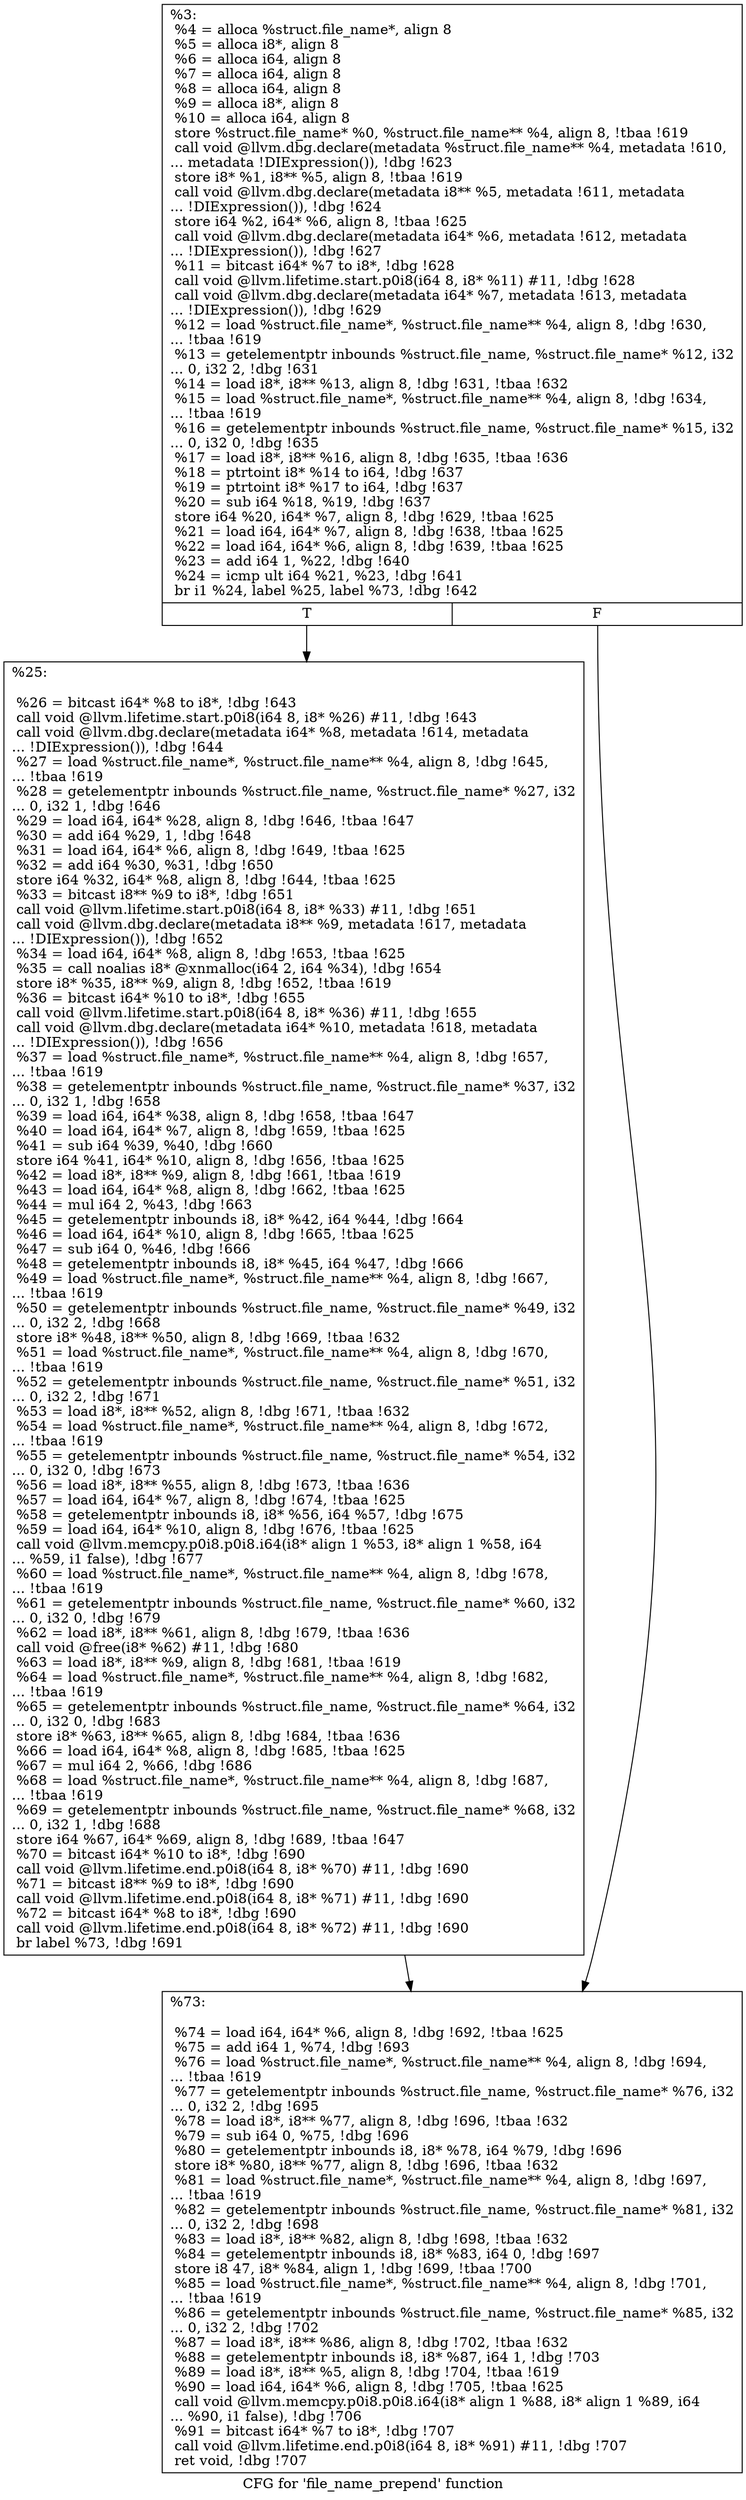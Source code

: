digraph "CFG for 'file_name_prepend' function" {
	label="CFG for 'file_name_prepend' function";

	Node0x16be6a0 [shape=record,label="{%3:\l  %4 = alloca %struct.file_name*, align 8\l  %5 = alloca i8*, align 8\l  %6 = alloca i64, align 8\l  %7 = alloca i64, align 8\l  %8 = alloca i64, align 8\l  %9 = alloca i8*, align 8\l  %10 = alloca i64, align 8\l  store %struct.file_name* %0, %struct.file_name** %4, align 8, !tbaa !619\l  call void @llvm.dbg.declare(metadata %struct.file_name** %4, metadata !610,\l... metadata !DIExpression()), !dbg !623\l  store i8* %1, i8** %5, align 8, !tbaa !619\l  call void @llvm.dbg.declare(metadata i8** %5, metadata !611, metadata\l... !DIExpression()), !dbg !624\l  store i64 %2, i64* %6, align 8, !tbaa !625\l  call void @llvm.dbg.declare(metadata i64* %6, metadata !612, metadata\l... !DIExpression()), !dbg !627\l  %11 = bitcast i64* %7 to i8*, !dbg !628\l  call void @llvm.lifetime.start.p0i8(i64 8, i8* %11) #11, !dbg !628\l  call void @llvm.dbg.declare(metadata i64* %7, metadata !613, metadata\l... !DIExpression()), !dbg !629\l  %12 = load %struct.file_name*, %struct.file_name** %4, align 8, !dbg !630,\l... !tbaa !619\l  %13 = getelementptr inbounds %struct.file_name, %struct.file_name* %12, i32\l... 0, i32 2, !dbg !631\l  %14 = load i8*, i8** %13, align 8, !dbg !631, !tbaa !632\l  %15 = load %struct.file_name*, %struct.file_name** %4, align 8, !dbg !634,\l... !tbaa !619\l  %16 = getelementptr inbounds %struct.file_name, %struct.file_name* %15, i32\l... 0, i32 0, !dbg !635\l  %17 = load i8*, i8** %16, align 8, !dbg !635, !tbaa !636\l  %18 = ptrtoint i8* %14 to i64, !dbg !637\l  %19 = ptrtoint i8* %17 to i64, !dbg !637\l  %20 = sub i64 %18, %19, !dbg !637\l  store i64 %20, i64* %7, align 8, !dbg !629, !tbaa !625\l  %21 = load i64, i64* %7, align 8, !dbg !638, !tbaa !625\l  %22 = load i64, i64* %6, align 8, !dbg !639, !tbaa !625\l  %23 = add i64 1, %22, !dbg !640\l  %24 = icmp ult i64 %21, %23, !dbg !641\l  br i1 %24, label %25, label %73, !dbg !642\l|{<s0>T|<s1>F}}"];
	Node0x16be6a0:s0 -> Node0x16a9710;
	Node0x16be6a0:s1 -> Node0x16a9760;
	Node0x16a9710 [shape=record,label="{%25:\l\l  %26 = bitcast i64* %8 to i8*, !dbg !643\l  call void @llvm.lifetime.start.p0i8(i64 8, i8* %26) #11, !dbg !643\l  call void @llvm.dbg.declare(metadata i64* %8, metadata !614, metadata\l... !DIExpression()), !dbg !644\l  %27 = load %struct.file_name*, %struct.file_name** %4, align 8, !dbg !645,\l... !tbaa !619\l  %28 = getelementptr inbounds %struct.file_name, %struct.file_name* %27, i32\l... 0, i32 1, !dbg !646\l  %29 = load i64, i64* %28, align 8, !dbg !646, !tbaa !647\l  %30 = add i64 %29, 1, !dbg !648\l  %31 = load i64, i64* %6, align 8, !dbg !649, !tbaa !625\l  %32 = add i64 %30, %31, !dbg !650\l  store i64 %32, i64* %8, align 8, !dbg !644, !tbaa !625\l  %33 = bitcast i8** %9 to i8*, !dbg !651\l  call void @llvm.lifetime.start.p0i8(i64 8, i8* %33) #11, !dbg !651\l  call void @llvm.dbg.declare(metadata i8** %9, metadata !617, metadata\l... !DIExpression()), !dbg !652\l  %34 = load i64, i64* %8, align 8, !dbg !653, !tbaa !625\l  %35 = call noalias i8* @xnmalloc(i64 2, i64 %34), !dbg !654\l  store i8* %35, i8** %9, align 8, !dbg !652, !tbaa !619\l  %36 = bitcast i64* %10 to i8*, !dbg !655\l  call void @llvm.lifetime.start.p0i8(i64 8, i8* %36) #11, !dbg !655\l  call void @llvm.dbg.declare(metadata i64* %10, metadata !618, metadata\l... !DIExpression()), !dbg !656\l  %37 = load %struct.file_name*, %struct.file_name** %4, align 8, !dbg !657,\l... !tbaa !619\l  %38 = getelementptr inbounds %struct.file_name, %struct.file_name* %37, i32\l... 0, i32 1, !dbg !658\l  %39 = load i64, i64* %38, align 8, !dbg !658, !tbaa !647\l  %40 = load i64, i64* %7, align 8, !dbg !659, !tbaa !625\l  %41 = sub i64 %39, %40, !dbg !660\l  store i64 %41, i64* %10, align 8, !dbg !656, !tbaa !625\l  %42 = load i8*, i8** %9, align 8, !dbg !661, !tbaa !619\l  %43 = load i64, i64* %8, align 8, !dbg !662, !tbaa !625\l  %44 = mul i64 2, %43, !dbg !663\l  %45 = getelementptr inbounds i8, i8* %42, i64 %44, !dbg !664\l  %46 = load i64, i64* %10, align 8, !dbg !665, !tbaa !625\l  %47 = sub i64 0, %46, !dbg !666\l  %48 = getelementptr inbounds i8, i8* %45, i64 %47, !dbg !666\l  %49 = load %struct.file_name*, %struct.file_name** %4, align 8, !dbg !667,\l... !tbaa !619\l  %50 = getelementptr inbounds %struct.file_name, %struct.file_name* %49, i32\l... 0, i32 2, !dbg !668\l  store i8* %48, i8** %50, align 8, !dbg !669, !tbaa !632\l  %51 = load %struct.file_name*, %struct.file_name** %4, align 8, !dbg !670,\l... !tbaa !619\l  %52 = getelementptr inbounds %struct.file_name, %struct.file_name* %51, i32\l... 0, i32 2, !dbg !671\l  %53 = load i8*, i8** %52, align 8, !dbg !671, !tbaa !632\l  %54 = load %struct.file_name*, %struct.file_name** %4, align 8, !dbg !672,\l... !tbaa !619\l  %55 = getelementptr inbounds %struct.file_name, %struct.file_name* %54, i32\l... 0, i32 0, !dbg !673\l  %56 = load i8*, i8** %55, align 8, !dbg !673, !tbaa !636\l  %57 = load i64, i64* %7, align 8, !dbg !674, !tbaa !625\l  %58 = getelementptr inbounds i8, i8* %56, i64 %57, !dbg !675\l  %59 = load i64, i64* %10, align 8, !dbg !676, !tbaa !625\l  call void @llvm.memcpy.p0i8.p0i8.i64(i8* align 1 %53, i8* align 1 %58, i64\l... %59, i1 false), !dbg !677\l  %60 = load %struct.file_name*, %struct.file_name** %4, align 8, !dbg !678,\l... !tbaa !619\l  %61 = getelementptr inbounds %struct.file_name, %struct.file_name* %60, i32\l... 0, i32 0, !dbg !679\l  %62 = load i8*, i8** %61, align 8, !dbg !679, !tbaa !636\l  call void @free(i8* %62) #11, !dbg !680\l  %63 = load i8*, i8** %9, align 8, !dbg !681, !tbaa !619\l  %64 = load %struct.file_name*, %struct.file_name** %4, align 8, !dbg !682,\l... !tbaa !619\l  %65 = getelementptr inbounds %struct.file_name, %struct.file_name* %64, i32\l... 0, i32 0, !dbg !683\l  store i8* %63, i8** %65, align 8, !dbg !684, !tbaa !636\l  %66 = load i64, i64* %8, align 8, !dbg !685, !tbaa !625\l  %67 = mul i64 2, %66, !dbg !686\l  %68 = load %struct.file_name*, %struct.file_name** %4, align 8, !dbg !687,\l... !tbaa !619\l  %69 = getelementptr inbounds %struct.file_name, %struct.file_name* %68, i32\l... 0, i32 1, !dbg !688\l  store i64 %67, i64* %69, align 8, !dbg !689, !tbaa !647\l  %70 = bitcast i64* %10 to i8*, !dbg !690\l  call void @llvm.lifetime.end.p0i8(i64 8, i8* %70) #11, !dbg !690\l  %71 = bitcast i8** %9 to i8*, !dbg !690\l  call void @llvm.lifetime.end.p0i8(i64 8, i8* %71) #11, !dbg !690\l  %72 = bitcast i64* %8 to i8*, !dbg !690\l  call void @llvm.lifetime.end.p0i8(i64 8, i8* %72) #11, !dbg !690\l  br label %73, !dbg !691\l}"];
	Node0x16a9710 -> Node0x16a9760;
	Node0x16a9760 [shape=record,label="{%73:\l\l  %74 = load i64, i64* %6, align 8, !dbg !692, !tbaa !625\l  %75 = add i64 1, %74, !dbg !693\l  %76 = load %struct.file_name*, %struct.file_name** %4, align 8, !dbg !694,\l... !tbaa !619\l  %77 = getelementptr inbounds %struct.file_name, %struct.file_name* %76, i32\l... 0, i32 2, !dbg !695\l  %78 = load i8*, i8** %77, align 8, !dbg !696, !tbaa !632\l  %79 = sub i64 0, %75, !dbg !696\l  %80 = getelementptr inbounds i8, i8* %78, i64 %79, !dbg !696\l  store i8* %80, i8** %77, align 8, !dbg !696, !tbaa !632\l  %81 = load %struct.file_name*, %struct.file_name** %4, align 8, !dbg !697,\l... !tbaa !619\l  %82 = getelementptr inbounds %struct.file_name, %struct.file_name* %81, i32\l... 0, i32 2, !dbg !698\l  %83 = load i8*, i8** %82, align 8, !dbg !698, !tbaa !632\l  %84 = getelementptr inbounds i8, i8* %83, i64 0, !dbg !697\l  store i8 47, i8* %84, align 1, !dbg !699, !tbaa !700\l  %85 = load %struct.file_name*, %struct.file_name** %4, align 8, !dbg !701,\l... !tbaa !619\l  %86 = getelementptr inbounds %struct.file_name, %struct.file_name* %85, i32\l... 0, i32 2, !dbg !702\l  %87 = load i8*, i8** %86, align 8, !dbg !702, !tbaa !632\l  %88 = getelementptr inbounds i8, i8* %87, i64 1, !dbg !703\l  %89 = load i8*, i8** %5, align 8, !dbg !704, !tbaa !619\l  %90 = load i64, i64* %6, align 8, !dbg !705, !tbaa !625\l  call void @llvm.memcpy.p0i8.p0i8.i64(i8* align 1 %88, i8* align 1 %89, i64\l... %90, i1 false), !dbg !706\l  %91 = bitcast i64* %7 to i8*, !dbg !707\l  call void @llvm.lifetime.end.p0i8(i64 8, i8* %91) #11, !dbg !707\l  ret void, !dbg !707\l}"];
}
